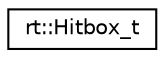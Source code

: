 digraph "Graphical Class Hierarchy"
{
 // LATEX_PDF_SIZE
  edge [fontname="Helvetica",fontsize="10",labelfontname="Helvetica",labelfontsize="10"];
  node [fontname="Helvetica",fontsize="10",shape=record];
  rankdir="LR";
  Node0 [label="rt::Hitbox_t",height=0.2,width=0.4,color="black", fillcolor="white", style="filled",URL="$structrt_1_1Hitbox__t.html",tooltip="Hitbox component."];
}
